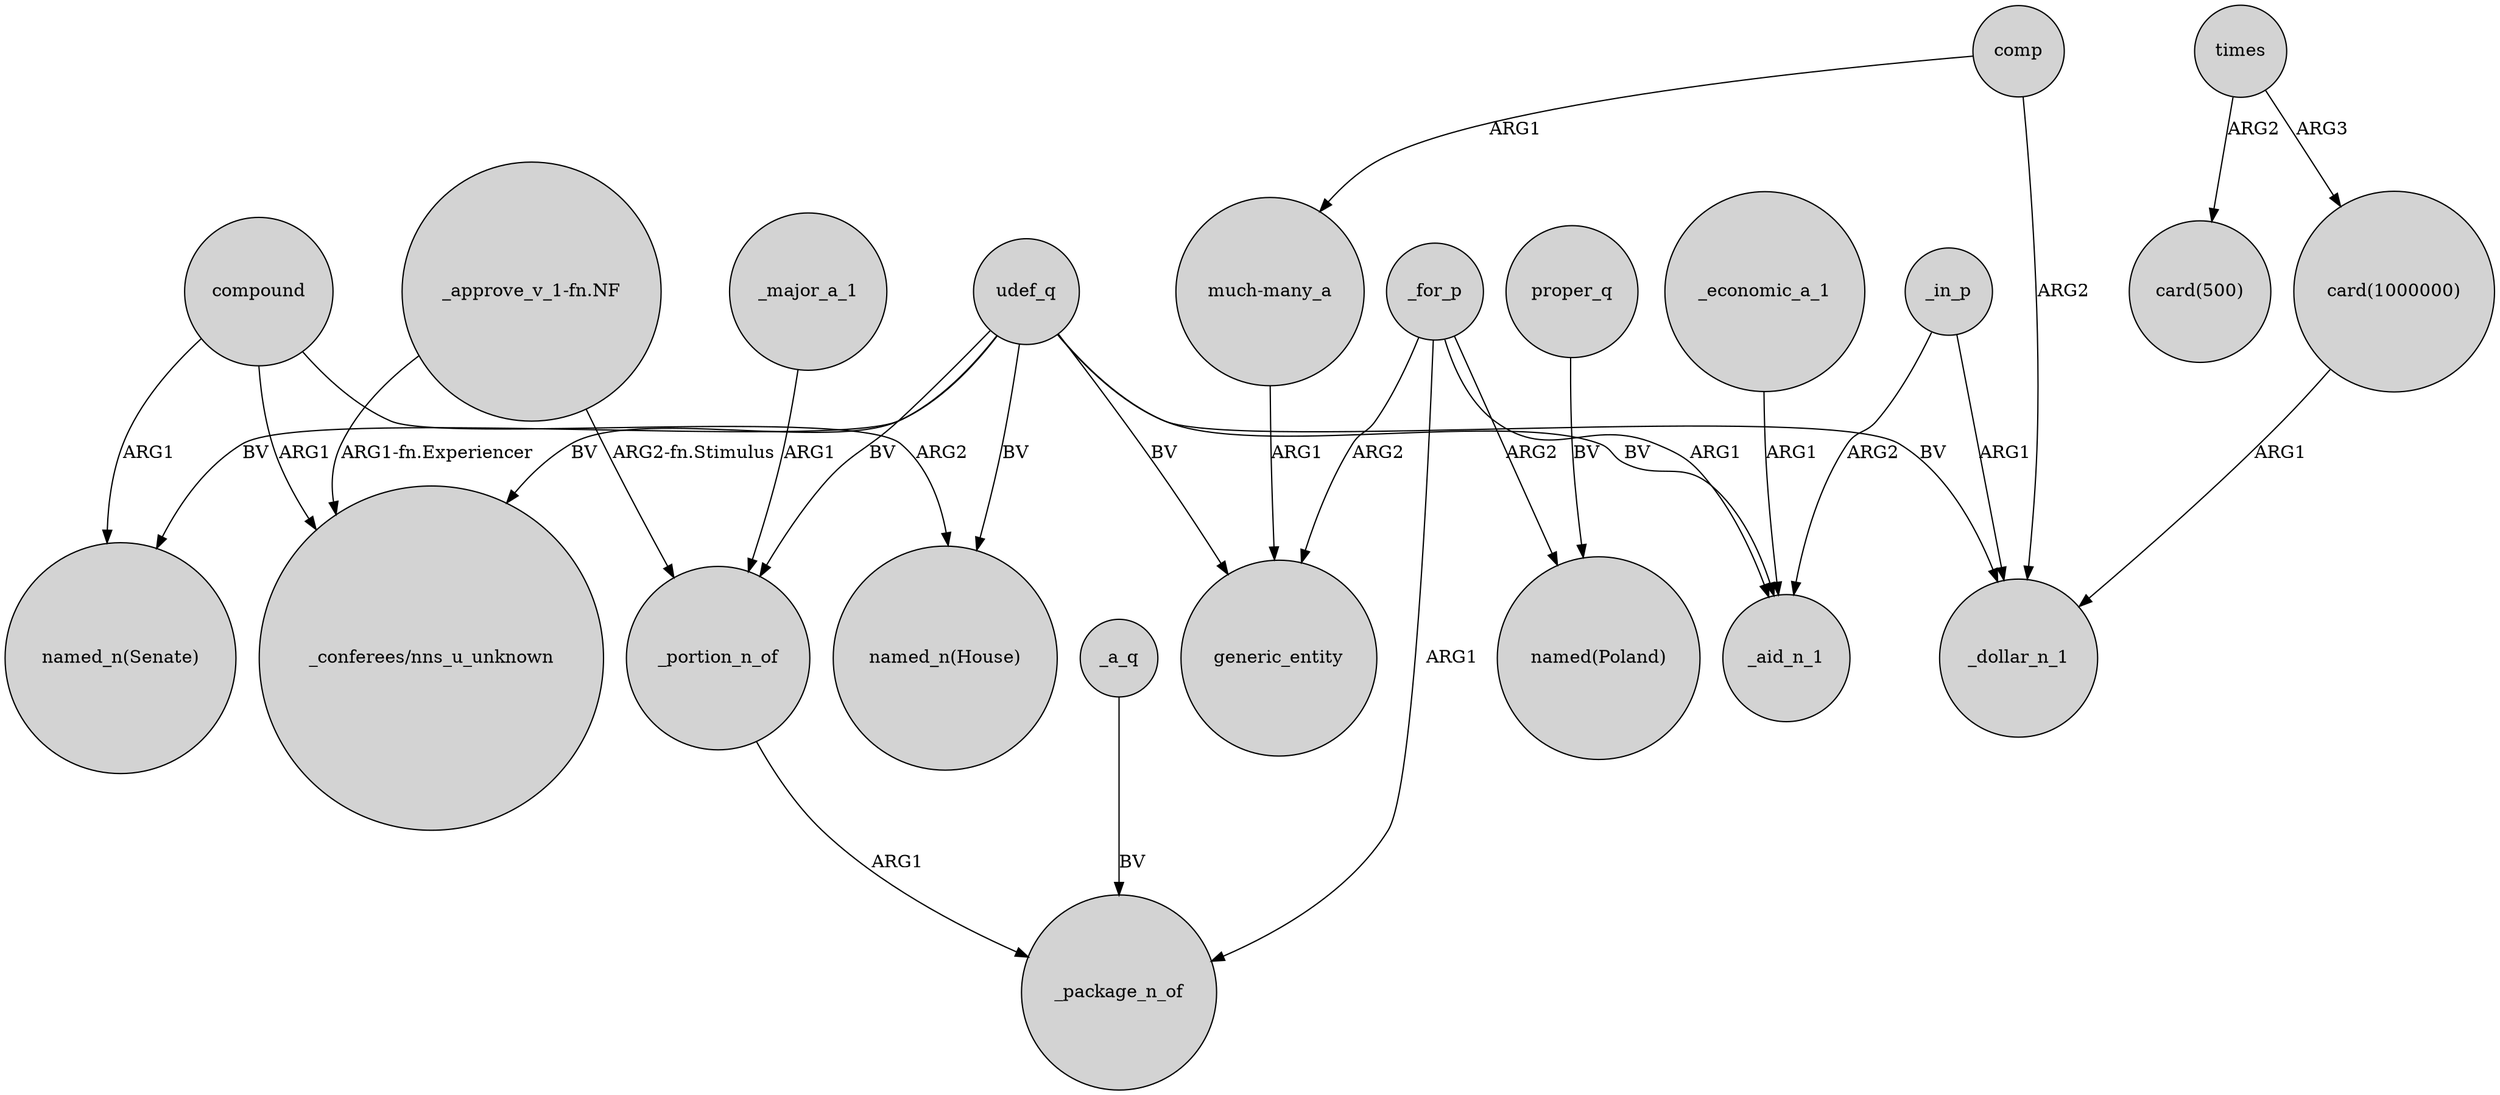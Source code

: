 digraph {
	node [shape=circle style=filled]
	udef_q -> "named_n(House)" [label=BV]
	"card(1000000)" -> _dollar_n_1 [label=ARG1]
	_for_p -> "named(Poland)" [label=ARG2]
	udef_q -> generic_entity [label=BV]
	"much-many_a" -> generic_entity [label=ARG1]
	compound -> "_conferees/nns_u_unknown" [label=ARG1]
	_for_p -> _package_n_of [label=ARG1]
	_for_p -> generic_entity [label=ARG2]
	udef_q -> "_conferees/nns_u_unknown" [label=BV]
	_in_p -> _aid_n_1 [label=ARG2]
	proper_q -> "named(Poland)" [label=BV]
	comp -> "much-many_a" [label=ARG1]
	times -> "card(1000000)" [label=ARG3]
	times -> "card(500)" [label=ARG2]
	"_approve_v_1-fn.NF" -> "_conferees/nns_u_unknown" [label="ARG1-fn.Experiencer"]
	compound -> "named_n(House)" [label=ARG2]
	_portion_n_of -> _package_n_of [label=ARG1]
	udef_q -> "named_n(Senate)" [label=BV]
	_economic_a_1 -> _aid_n_1 [label=ARG1]
	udef_q -> _aid_n_1 [label=BV]
	compound -> "named_n(Senate)" [label=ARG1]
	_a_q -> _package_n_of [label=BV]
	comp -> _dollar_n_1 [label=ARG2]
	_in_p -> _dollar_n_1 [label=ARG1]
	udef_q -> _portion_n_of [label=BV]
	_major_a_1 -> _portion_n_of [label=ARG1]
	"_approve_v_1-fn.NF" -> _portion_n_of [label="ARG2-fn.Stimulus"]
	udef_q -> _dollar_n_1 [label=BV]
	_for_p -> _aid_n_1 [label=ARG1]
}
